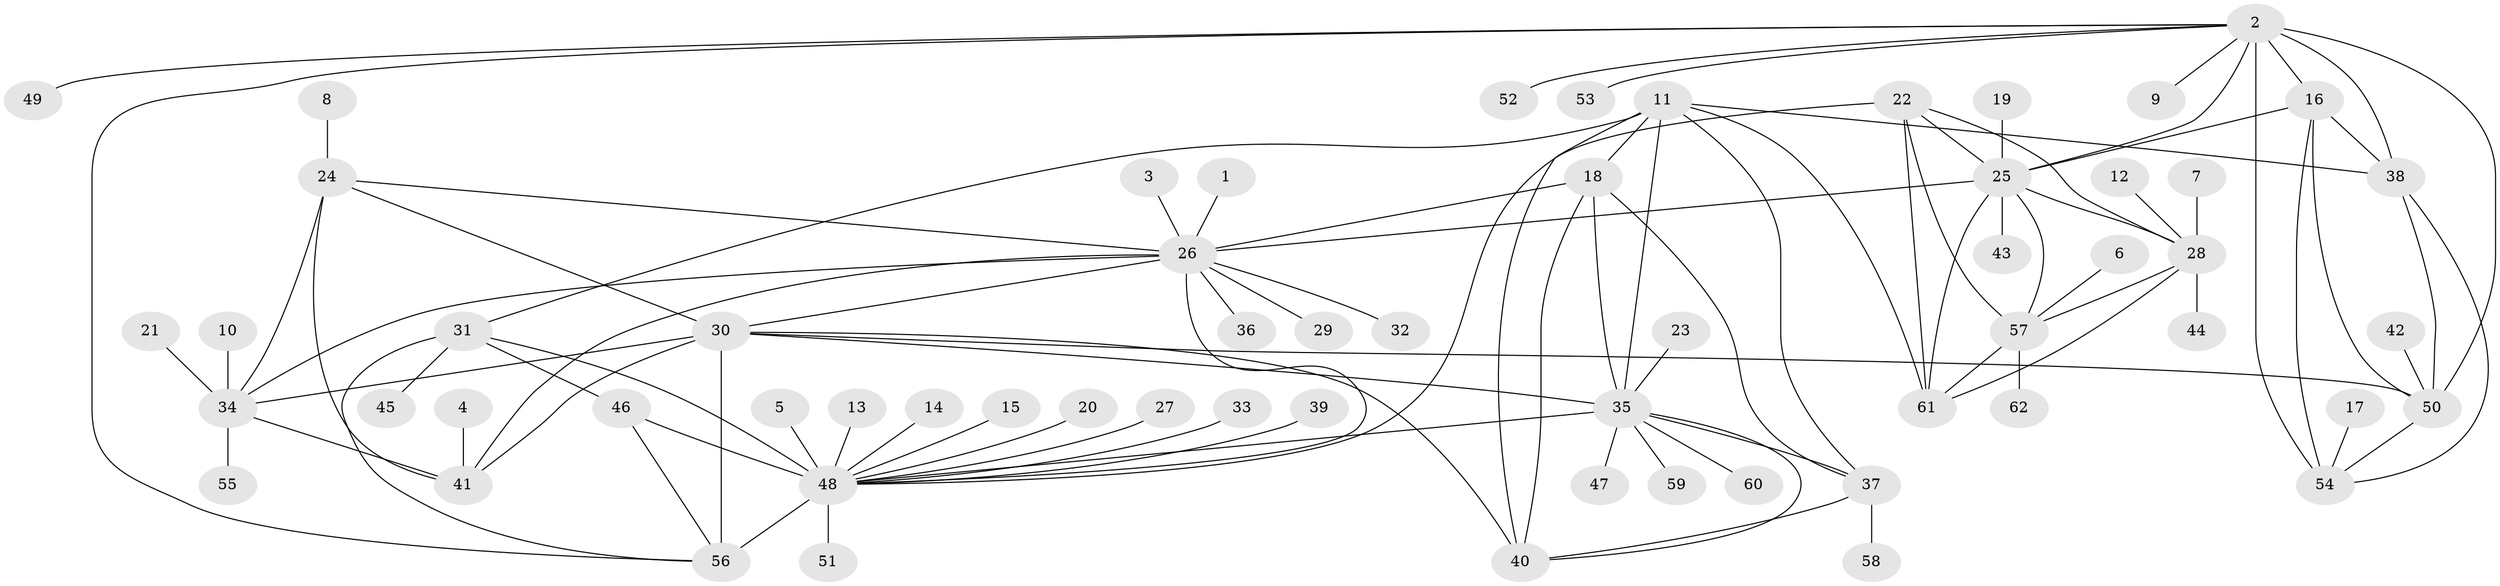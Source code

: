 // original degree distribution, {8: 0.056451612903225805, 7: 0.04838709677419355, 11: 0.016129032258064516, 9: 0.04032258064516129, 6: 0.03225806451612903, 10: 0.016129032258064516, 12: 0.016129032258064516, 15: 0.008064516129032258, 5: 0.008064516129032258, 1: 0.5967741935483871, 3: 0.008064516129032258, 2: 0.1532258064516129}
// Generated by graph-tools (version 1.1) at 2025/50/03/09/25 03:50:32]
// undirected, 62 vertices, 99 edges
graph export_dot {
graph [start="1"]
  node [color=gray90,style=filled];
  1;
  2;
  3;
  4;
  5;
  6;
  7;
  8;
  9;
  10;
  11;
  12;
  13;
  14;
  15;
  16;
  17;
  18;
  19;
  20;
  21;
  22;
  23;
  24;
  25;
  26;
  27;
  28;
  29;
  30;
  31;
  32;
  33;
  34;
  35;
  36;
  37;
  38;
  39;
  40;
  41;
  42;
  43;
  44;
  45;
  46;
  47;
  48;
  49;
  50;
  51;
  52;
  53;
  54;
  55;
  56;
  57;
  58;
  59;
  60;
  61;
  62;
  1 -- 26 [weight=1.0];
  2 -- 9 [weight=1.0];
  2 -- 16 [weight=2.0];
  2 -- 25 [weight=1.0];
  2 -- 38 [weight=2.0];
  2 -- 49 [weight=1.0];
  2 -- 50 [weight=2.0];
  2 -- 52 [weight=1.0];
  2 -- 53 [weight=1.0];
  2 -- 54 [weight=2.0];
  2 -- 56 [weight=1.0];
  3 -- 26 [weight=1.0];
  4 -- 41 [weight=1.0];
  5 -- 48 [weight=1.0];
  6 -- 57 [weight=1.0];
  7 -- 28 [weight=1.0];
  8 -- 24 [weight=1.0];
  10 -- 34 [weight=1.0];
  11 -- 18 [weight=2.0];
  11 -- 31 [weight=1.0];
  11 -- 35 [weight=2.0];
  11 -- 37 [weight=2.0];
  11 -- 38 [weight=1.0];
  11 -- 40 [weight=2.0];
  11 -- 61 [weight=1.0];
  12 -- 28 [weight=1.0];
  13 -- 48 [weight=1.0];
  14 -- 48 [weight=1.0];
  15 -- 48 [weight=1.0];
  16 -- 25 [weight=1.0];
  16 -- 38 [weight=1.0];
  16 -- 50 [weight=1.0];
  16 -- 54 [weight=1.0];
  17 -- 54 [weight=1.0];
  18 -- 26 [weight=1.0];
  18 -- 35 [weight=1.0];
  18 -- 37 [weight=1.0];
  18 -- 40 [weight=1.0];
  19 -- 25 [weight=1.0];
  20 -- 48 [weight=1.0];
  21 -- 34 [weight=1.0];
  22 -- 25 [weight=2.0];
  22 -- 28 [weight=2.0];
  22 -- 48 [weight=1.0];
  22 -- 57 [weight=2.0];
  22 -- 61 [weight=2.0];
  23 -- 35 [weight=1.0];
  24 -- 26 [weight=1.0];
  24 -- 30 [weight=1.0];
  24 -- 34 [weight=1.0];
  24 -- 41 [weight=2.0];
  25 -- 26 [weight=1.0];
  25 -- 28 [weight=1.0];
  25 -- 43 [weight=1.0];
  25 -- 57 [weight=1.0];
  25 -- 61 [weight=1.0];
  26 -- 29 [weight=1.0];
  26 -- 30 [weight=1.0];
  26 -- 32 [weight=1.0];
  26 -- 34 [weight=1.0];
  26 -- 36 [weight=1.0];
  26 -- 41 [weight=2.0];
  26 -- 48 [weight=1.0];
  27 -- 48 [weight=1.0];
  28 -- 44 [weight=1.0];
  28 -- 57 [weight=1.0];
  28 -- 61 [weight=1.0];
  30 -- 34 [weight=1.0];
  30 -- 35 [weight=1.0];
  30 -- 40 [weight=1.0];
  30 -- 41 [weight=2.0];
  30 -- 50 [weight=1.0];
  30 -- 56 [weight=1.0];
  31 -- 45 [weight=1.0];
  31 -- 46 [weight=1.0];
  31 -- 48 [weight=3.0];
  31 -- 56 [weight=1.0];
  33 -- 48 [weight=1.0];
  34 -- 41 [weight=2.0];
  34 -- 55 [weight=1.0];
  35 -- 37 [weight=1.0];
  35 -- 40 [weight=1.0];
  35 -- 47 [weight=1.0];
  35 -- 48 [weight=1.0];
  35 -- 59 [weight=1.0];
  35 -- 60 [weight=1.0];
  37 -- 40 [weight=1.0];
  37 -- 58 [weight=1.0];
  38 -- 50 [weight=1.0];
  38 -- 54 [weight=1.0];
  39 -- 48 [weight=1.0];
  42 -- 50 [weight=1.0];
  46 -- 48 [weight=3.0];
  46 -- 56 [weight=1.0];
  48 -- 51 [weight=1.0];
  48 -- 56 [weight=3.0];
  50 -- 54 [weight=1.0];
  57 -- 61 [weight=1.0];
  57 -- 62 [weight=1.0];
}
